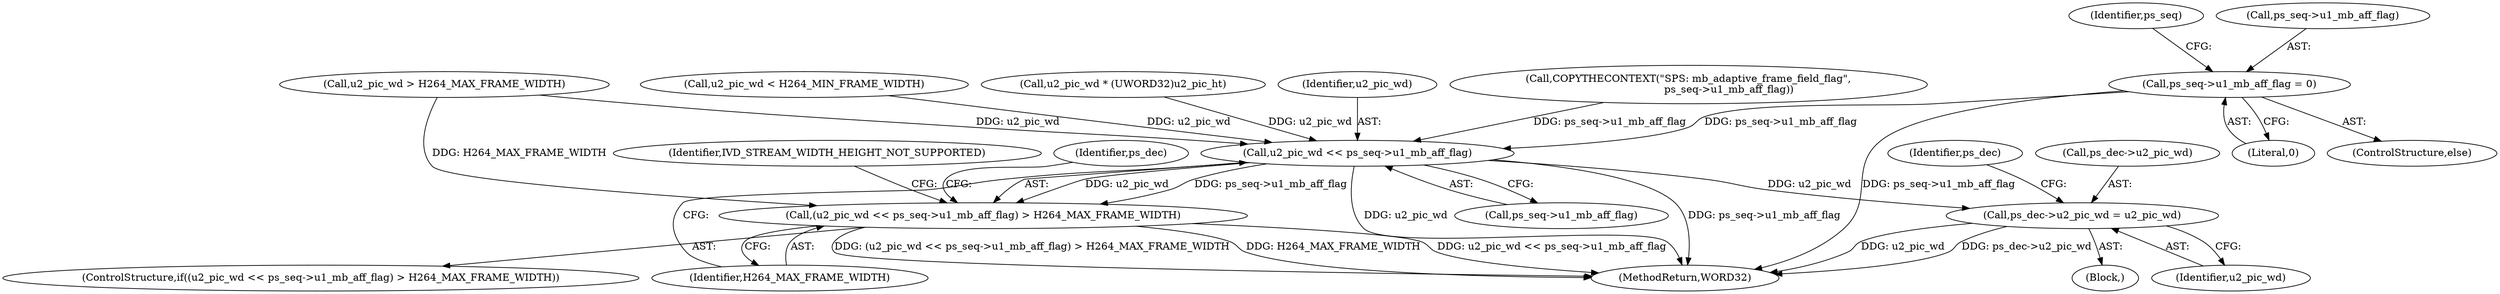 digraph "0_Android_42cf02965b11c397dd37a0063e683cef005bc0ae@pointer" {
"1000939" [label="(Call,ps_seq->u1_mb_aff_flag = 0)"];
"1001244" [label="(Call,u2_pic_wd << ps_seq->u1_mb_aff_flag)"];
"1001243" [label="(Call,(u2_pic_wd << ps_seq->u1_mb_aff_flag) > H264_MAX_FRAME_WIDTH)"];
"1001372" [label="(Call,ps_dec->u2_pic_wd = u2_pic_wd)"];
"1001225" [label="(Call,u2_pic_wd < H264_MIN_FRAME_WIDTH)"];
"1000166" [label="(Block,)"];
"1001242" [label="(ControlStructure,if((u2_pic_wd << ps_seq->u1_mb_aff_flag) > H264_MAX_FRAME_WIDTH))"];
"1001243" [label="(Call,(u2_pic_wd << ps_seq->u1_mb_aff_flag) > H264_MAX_FRAME_WIDTH)"];
"1000946" [label="(Identifier,ps_seq)"];
"1001233" [label="(Call,u2_pic_wd * (UWORD32)u2_pic_ht)"];
"1001372" [label="(Call,ps_dec->u2_pic_wd = u2_pic_wd)"];
"1001477" [label="(MethodReturn,WORD32)"];
"1000943" [label="(Literal,0)"];
"1000939" [label="(Call,ps_seq->u1_mb_aff_flag = 0)"];
"1001257" [label="(Identifier,ps_dec)"];
"1001244" [label="(Call,u2_pic_wd << ps_seq->u1_mb_aff_flag)"];
"1001249" [label="(Identifier,H264_MAX_FRAME_WIDTH)"];
"1000940" [label="(Call,ps_seq->u1_mb_aff_flag)"];
"1001376" [label="(Identifier,u2_pic_wd)"];
"1001379" [label="(Identifier,ps_dec)"];
"1001245" [label="(Identifier,u2_pic_wd)"];
"1000938" [label="(ControlStructure,else)"];
"1001246" [label="(Call,ps_seq->u1_mb_aff_flag)"];
"1001373" [label="(Call,ps_dec->u2_pic_wd)"];
"1000933" [label="(Call,COPYTHECONTEXT(\"SPS: mb_adaptive_frame_field_flag\",\n                         ps_seq->u1_mb_aff_flag))"];
"1001252" [label="(Identifier,IVD_STREAM_WIDTH_HEIGHT_NOT_SUPPORTED)"];
"1001217" [label="(Call,u2_pic_wd > H264_MAX_FRAME_WIDTH)"];
"1000939" -> "1000938"  [label="AST: "];
"1000939" -> "1000943"  [label="CFG: "];
"1000940" -> "1000939"  [label="AST: "];
"1000943" -> "1000939"  [label="AST: "];
"1000946" -> "1000939"  [label="CFG: "];
"1000939" -> "1001477"  [label="DDG: ps_seq->u1_mb_aff_flag"];
"1000939" -> "1001244"  [label="DDG: ps_seq->u1_mb_aff_flag"];
"1001244" -> "1001243"  [label="AST: "];
"1001244" -> "1001246"  [label="CFG: "];
"1001245" -> "1001244"  [label="AST: "];
"1001246" -> "1001244"  [label="AST: "];
"1001249" -> "1001244"  [label="CFG: "];
"1001244" -> "1001477"  [label="DDG: ps_seq->u1_mb_aff_flag"];
"1001244" -> "1001477"  [label="DDG: u2_pic_wd"];
"1001244" -> "1001243"  [label="DDG: u2_pic_wd"];
"1001244" -> "1001243"  [label="DDG: ps_seq->u1_mb_aff_flag"];
"1001217" -> "1001244"  [label="DDG: u2_pic_wd"];
"1001225" -> "1001244"  [label="DDG: u2_pic_wd"];
"1001233" -> "1001244"  [label="DDG: u2_pic_wd"];
"1000933" -> "1001244"  [label="DDG: ps_seq->u1_mb_aff_flag"];
"1001244" -> "1001372"  [label="DDG: u2_pic_wd"];
"1001243" -> "1001242"  [label="AST: "];
"1001243" -> "1001249"  [label="CFG: "];
"1001249" -> "1001243"  [label="AST: "];
"1001252" -> "1001243"  [label="CFG: "];
"1001257" -> "1001243"  [label="CFG: "];
"1001243" -> "1001477"  [label="DDG: (u2_pic_wd << ps_seq->u1_mb_aff_flag) > H264_MAX_FRAME_WIDTH"];
"1001243" -> "1001477"  [label="DDG: H264_MAX_FRAME_WIDTH"];
"1001243" -> "1001477"  [label="DDG: u2_pic_wd << ps_seq->u1_mb_aff_flag"];
"1001217" -> "1001243"  [label="DDG: H264_MAX_FRAME_WIDTH"];
"1001372" -> "1000166"  [label="AST: "];
"1001372" -> "1001376"  [label="CFG: "];
"1001373" -> "1001372"  [label="AST: "];
"1001376" -> "1001372"  [label="AST: "];
"1001379" -> "1001372"  [label="CFG: "];
"1001372" -> "1001477"  [label="DDG: ps_dec->u2_pic_wd"];
"1001372" -> "1001477"  [label="DDG: u2_pic_wd"];
}
